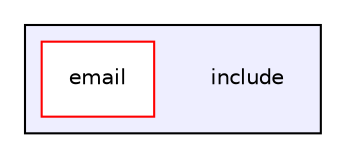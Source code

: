 digraph "include" {
  compound=true
  node [ fontsize="10", fontname="Helvetica"];
  edge [ labelfontsize="10", labelfontname="Helvetica"];
  subgraph clusterdir_d44c64559bbebec7f509842c48db8b23 {
    graph [ bgcolor="#eeeeff", pencolor="black", label="" URL="dir_d44c64559bbebec7f509842c48db8b23.html"];
    dir_d44c64559bbebec7f509842c48db8b23 [shape=plaintext label="include"];
    dir_ad3ce1c7f1742348b8130f4dda8e17a5 [shape=box label="email" color="red" fillcolor="white" style="filled" URL="dir_ad3ce1c7f1742348b8130f4dda8e17a5.html"];
  }
}
